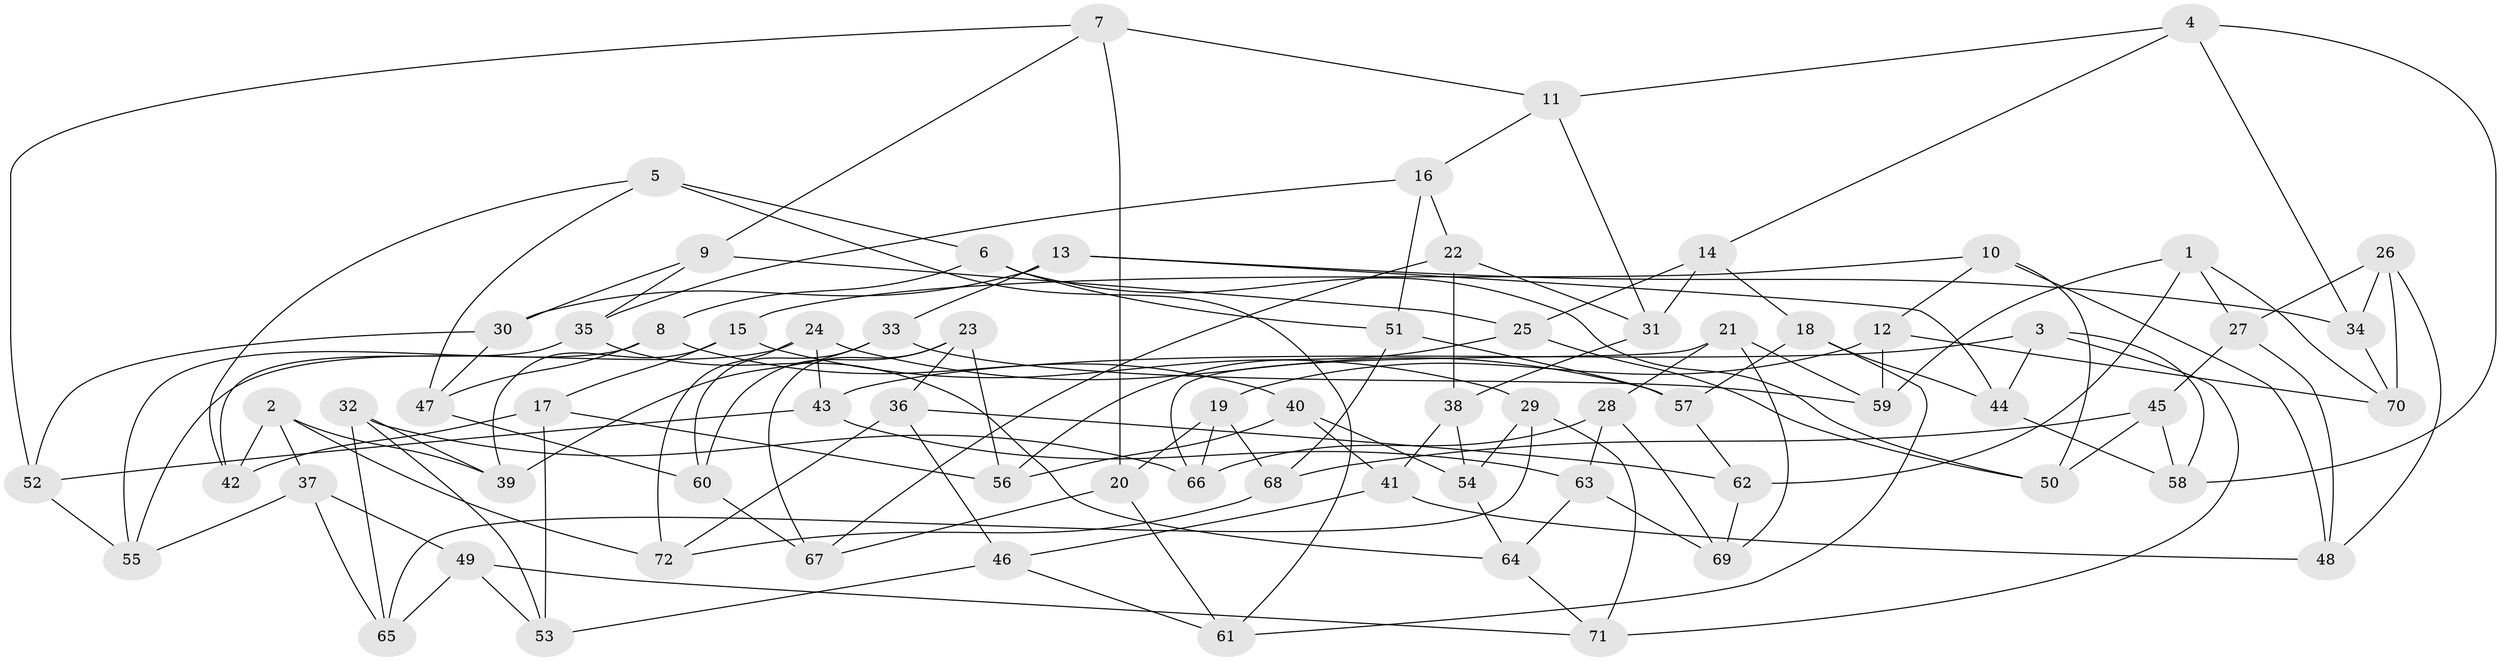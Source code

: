 // coarse degree distribution, {5: 0.1, 4: 0.52, 6: 0.32, 3: 0.06}
// Generated by graph-tools (version 1.1) at 2025/24/03/03/25 07:24:23]
// undirected, 72 vertices, 144 edges
graph export_dot {
graph [start="1"]
  node [color=gray90,style=filled];
  1;
  2;
  3;
  4;
  5;
  6;
  7;
  8;
  9;
  10;
  11;
  12;
  13;
  14;
  15;
  16;
  17;
  18;
  19;
  20;
  21;
  22;
  23;
  24;
  25;
  26;
  27;
  28;
  29;
  30;
  31;
  32;
  33;
  34;
  35;
  36;
  37;
  38;
  39;
  40;
  41;
  42;
  43;
  44;
  45;
  46;
  47;
  48;
  49;
  50;
  51;
  52;
  53;
  54;
  55;
  56;
  57;
  58;
  59;
  60;
  61;
  62;
  63;
  64;
  65;
  66;
  67;
  68;
  69;
  70;
  71;
  72;
  1 -- 70;
  1 -- 59;
  1 -- 27;
  1 -- 62;
  2 -- 42;
  2 -- 39;
  2 -- 72;
  2 -- 37;
  3 -- 71;
  3 -- 43;
  3 -- 44;
  3 -- 58;
  4 -- 14;
  4 -- 11;
  4 -- 58;
  4 -- 34;
  5 -- 47;
  5 -- 61;
  5 -- 6;
  5 -- 42;
  6 -- 8;
  6 -- 51;
  6 -- 50;
  7 -- 9;
  7 -- 20;
  7 -- 11;
  7 -- 52;
  8 -- 40;
  8 -- 55;
  8 -- 47;
  9 -- 25;
  9 -- 30;
  9 -- 35;
  10 -- 50;
  10 -- 15;
  10 -- 48;
  10 -- 12;
  11 -- 31;
  11 -- 16;
  12 -- 70;
  12 -- 19;
  12 -- 59;
  13 -- 33;
  13 -- 30;
  13 -- 44;
  13 -- 34;
  14 -- 18;
  14 -- 25;
  14 -- 31;
  15 -- 29;
  15 -- 39;
  15 -- 17;
  16 -- 51;
  16 -- 35;
  16 -- 22;
  17 -- 42;
  17 -- 53;
  17 -- 56;
  18 -- 61;
  18 -- 44;
  18 -- 57;
  19 -- 68;
  19 -- 20;
  19 -- 66;
  20 -- 67;
  20 -- 61;
  21 -- 69;
  21 -- 28;
  21 -- 66;
  21 -- 59;
  22 -- 38;
  22 -- 67;
  22 -- 31;
  23 -- 36;
  23 -- 67;
  23 -- 60;
  23 -- 56;
  24 -- 43;
  24 -- 55;
  24 -- 72;
  24 -- 57;
  25 -- 56;
  25 -- 50;
  26 -- 27;
  26 -- 70;
  26 -- 48;
  26 -- 34;
  27 -- 48;
  27 -- 45;
  28 -- 63;
  28 -- 66;
  28 -- 69;
  29 -- 65;
  29 -- 54;
  29 -- 71;
  30 -- 52;
  30 -- 47;
  31 -- 38;
  32 -- 66;
  32 -- 39;
  32 -- 53;
  32 -- 65;
  33 -- 60;
  33 -- 59;
  33 -- 39;
  34 -- 70;
  35 -- 64;
  35 -- 42;
  36 -- 46;
  36 -- 72;
  36 -- 62;
  37 -- 65;
  37 -- 55;
  37 -- 49;
  38 -- 54;
  38 -- 41;
  40 -- 54;
  40 -- 56;
  40 -- 41;
  41 -- 48;
  41 -- 46;
  43 -- 52;
  43 -- 63;
  44 -- 58;
  45 -- 50;
  45 -- 68;
  45 -- 58;
  46 -- 53;
  46 -- 61;
  47 -- 60;
  49 -- 65;
  49 -- 71;
  49 -- 53;
  51 -- 68;
  51 -- 57;
  52 -- 55;
  54 -- 64;
  57 -- 62;
  60 -- 67;
  62 -- 69;
  63 -- 69;
  63 -- 64;
  64 -- 71;
  68 -- 72;
}
